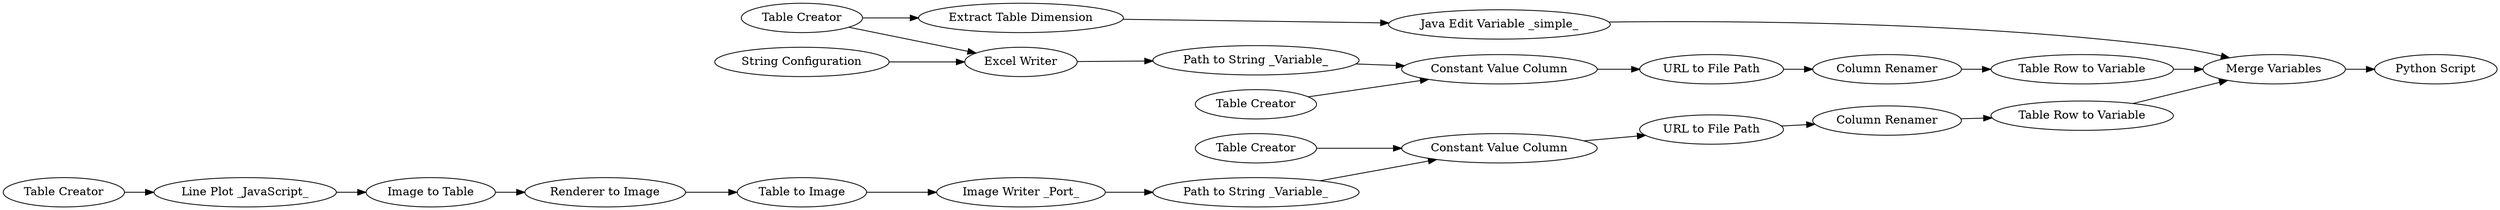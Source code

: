 digraph {
	"-6634826166274772297_2" [label="Line Plot _JavaScript_"]
	"-6634826166274772297_186" [label="URL to File Path"]
	"-6634826166274772297_2425" [label="Extract Table Dimension"]
	"-6634826166274772297_2417" [label="Table Creator"]
	"-6634826166274772297_2420" [label="Column Renamer"]
	"-6634826166274772297_2411" [label="Python Script"]
	"-6634826166274772297_263" [label="Renderer to Image"]
	"-6634826166274772297_2419" [label="URL to File Path"]
	"-6634826166274772297_1" [label="Table Creator"]
	"-6634826166274772297_2424" [label="Merge Variables"]
	"-6634826166274772297_2428" [label="String Configuration"]
	"-6634826166274772297_2416" [label="Constant Value Column"]
	"-6634826166274772297_2418" [label="Path to String _Variable_"]
	"-6634826166274772297_259" [label="Table Creator"]
	"-6634826166274772297_262" [label="Table to Image"]
	"-6634826166274772297_2426" [label="Java Edit Variable _simple_"]
	"-6634826166274772297_264" [label="Image to Table"]
	"-6634826166274772297_2422" [label="Table Row to Variable"]
	"-6634826166274772297_261" [label="Excel Writer"]
	"-6634826166274772297_2413" [label="Path to String _Variable_"]
	"-6634826166274772297_2400" [label="Image Writer _Port_"]
	"-6634826166274772297_2421" [label="Column Renamer"]
	"-6634826166274772297_2415" [label="Constant Value Column"]
	"-6634826166274772297_2414" [label="Table Creator"]
	"-6634826166274772297_2423" [label="Table Row to Variable"]
	"-6634826166274772297_2416" -> "-6634826166274772297_2419"
	"-6634826166274772297_2425" -> "-6634826166274772297_2426"
	"-6634826166274772297_263" -> "-6634826166274772297_262"
	"-6634826166274772297_2421" -> "-6634826166274772297_2423"
	"-6634826166274772297_1" -> "-6634826166274772297_2"
	"-6634826166274772297_259" -> "-6634826166274772297_261"
	"-6634826166274772297_2422" -> "-6634826166274772297_2424"
	"-6634826166274772297_2423" -> "-6634826166274772297_2424"
	"-6634826166274772297_2426" -> "-6634826166274772297_2424"
	"-6634826166274772297_262" -> "-6634826166274772297_2400"
	"-6634826166274772297_2" -> "-6634826166274772297_264"
	"-6634826166274772297_2415" -> "-6634826166274772297_186"
	"-6634826166274772297_2414" -> "-6634826166274772297_2415"
	"-6634826166274772297_186" -> "-6634826166274772297_2420"
	"-6634826166274772297_2400" -> "-6634826166274772297_2418"
	"-6634826166274772297_261" -> "-6634826166274772297_2413"
	"-6634826166274772297_2413" -> "-6634826166274772297_2415"
	"-6634826166274772297_2418" -> "-6634826166274772297_2416"
	"-6634826166274772297_2419" -> "-6634826166274772297_2421"
	"-6634826166274772297_2424" -> "-6634826166274772297_2411"
	"-6634826166274772297_264" -> "-6634826166274772297_263"
	"-6634826166274772297_2420" -> "-6634826166274772297_2422"
	"-6634826166274772297_2428" -> "-6634826166274772297_261"
	"-6634826166274772297_2417" -> "-6634826166274772297_2416"
	"-6634826166274772297_259" -> "-6634826166274772297_2425"
	rankdir=LR
}
